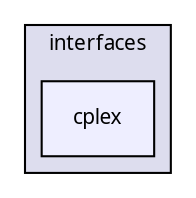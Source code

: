 digraph "cplex" {
  compound=true
  node [ fontsize="10", fontname="FreeSans.ttf"];
  edge [ labelfontsize="10", labelfontname="FreeSans.ttf"];
  subgraph clusterdir_3704cb05e0a8565fe7675e5730d54a9f {
    graph [ bgcolor="#ddddee", pencolor="black", label="interfaces" fontname="FreeSans.ttf", fontsize="10", URL="dir_3704cb05e0a8565fe7675e5730d54a9f.html"]
  dir_182e6c0d52b6aae2ac9f849e5862fdc3 [shape=box, label="cplex", style="filled", fillcolor="#eeeeff", pencolor="black", URL="dir_182e6c0d52b6aae2ac9f849e5862fdc3.html"];
  }
}
